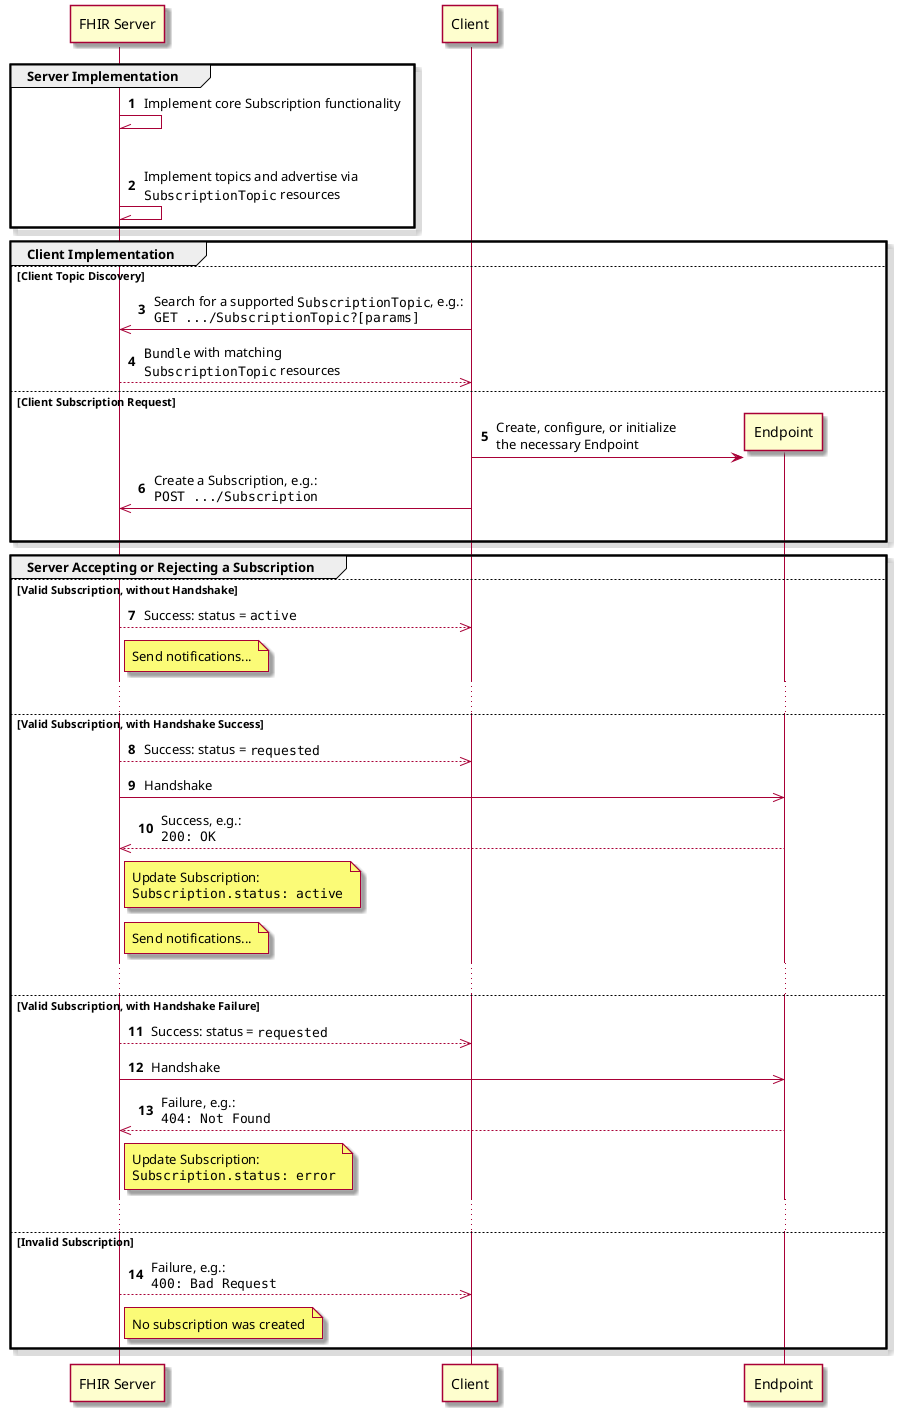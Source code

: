 @startuml
skin rose
skinparam NoteTextAlignment left
skinparam Padding 2
skinparam ParticipantPadding 50
skinparam LifelineStrategy solid
autonumber

participant "FHIR Server" as S
participant Client      as C

group Server Implementation
  S -\\ S: Implement core Subscription functionality
  |||
  S -\\ S: Implement topics and advertise via\n""SubscriptionTopic"" resources
end

group Client Implementation
else Client Topic Discovery
  C ->> S: Search for a supported ""SubscriptionTopic"", e.g.:\n""GET .../SubscriptionTopic?[params]""
  return ""Bundle"" with matching\n""SubscriptionTopic"" resources

else Client Subscription Request
  create Endpoint as E
  C -> E: Create, configure, or initialize\nthe necessary Endpoint
  C ->> S: Create a Subscription, e.g.:\n""POST .../Subscription""
  |||
end

group Server Accepting or Rejecting a Subscription
else Valid Subscription, without Handshake
  S -->> C: Success: status = ""active""
  note right of S: Send notifications...
  ...
else Valid Subscription, with Handshake Success
  S -->> C: Success: status = ""requested""
  S ->> E: Handshake
  E -->> S: Success, e.g.:\n""200: OK""
  note right of S
    Update Subscription:
    ""Subscription.status: active""
  end note
  note right of S: Send notifications...
  ...
else Valid Subscription, with Handshake Failure
  S -->> C: Success: status = ""requested""
  S ->> E: Handshake
  E -->> S: Failure, e.g.:\n""404: Not Found""
  note right of S
    Update Subscription:
    ""Subscription.status: error""
  end note
  ...
else Invalid Subscription
  S -->> C: Failure, e.g.:\n""400: Bad Request""
  note right of S
    No subscription was created
  end note
end
@enduml
